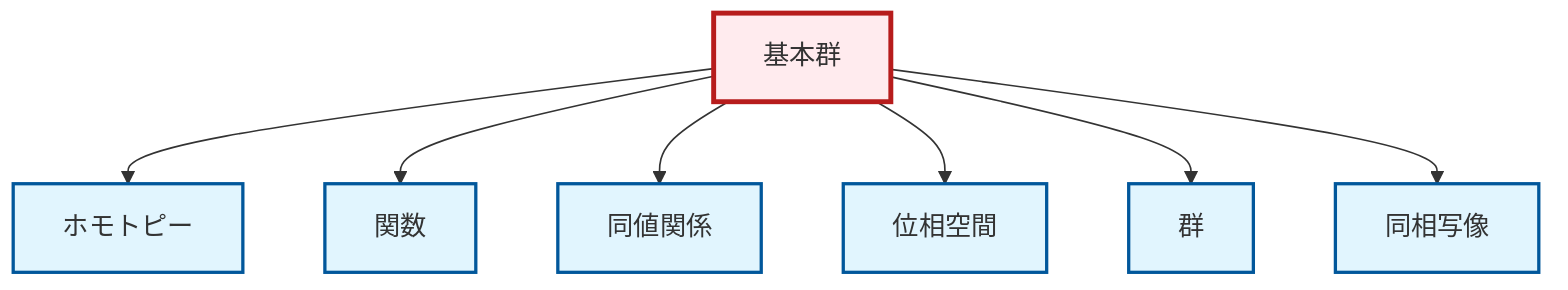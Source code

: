 graph TD
    classDef definition fill:#e1f5fe,stroke:#01579b,stroke-width:2px
    classDef theorem fill:#f3e5f5,stroke:#4a148c,stroke-width:2px
    classDef axiom fill:#fff3e0,stroke:#e65100,stroke-width:2px
    classDef example fill:#e8f5e9,stroke:#1b5e20,stroke-width:2px
    classDef current fill:#ffebee,stroke:#b71c1c,stroke-width:3px
    def-topological-space["位相空間"]:::definition
    def-function["関数"]:::definition
    def-equivalence-relation["同値関係"]:::definition
    def-fundamental-group["基本群"]:::definition
    def-homotopy["ホモトピー"]:::definition
    def-homeomorphism["同相写像"]:::definition
    def-group["群"]:::definition
    def-fundamental-group --> def-homotopy
    def-fundamental-group --> def-function
    def-fundamental-group --> def-equivalence-relation
    def-fundamental-group --> def-topological-space
    def-fundamental-group --> def-group
    def-fundamental-group --> def-homeomorphism
    class def-fundamental-group current